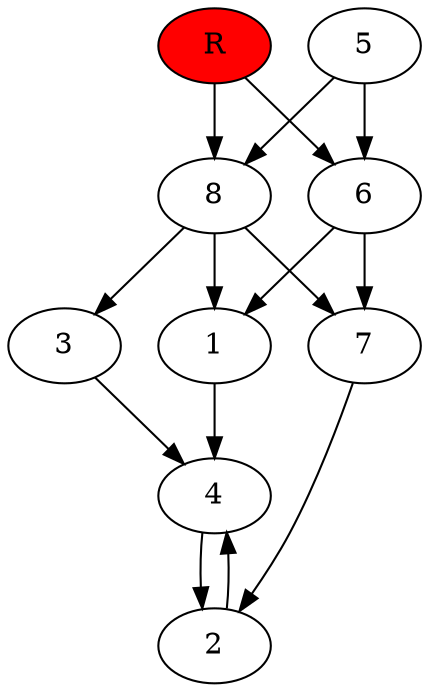 digraph prb9864 {
	1
	2
	3
	4
	5
	6
	7
	8
	R [fillcolor="#ff0000" style=filled]
	1 -> 4
	2 -> 4
	3 -> 4
	4 -> 2
	5 -> 6
	5 -> 8
	6 -> 1
	6 -> 7
	7 -> 2
	8 -> 1
	8 -> 3
	8 -> 7
	R -> 6
	R -> 8
}
